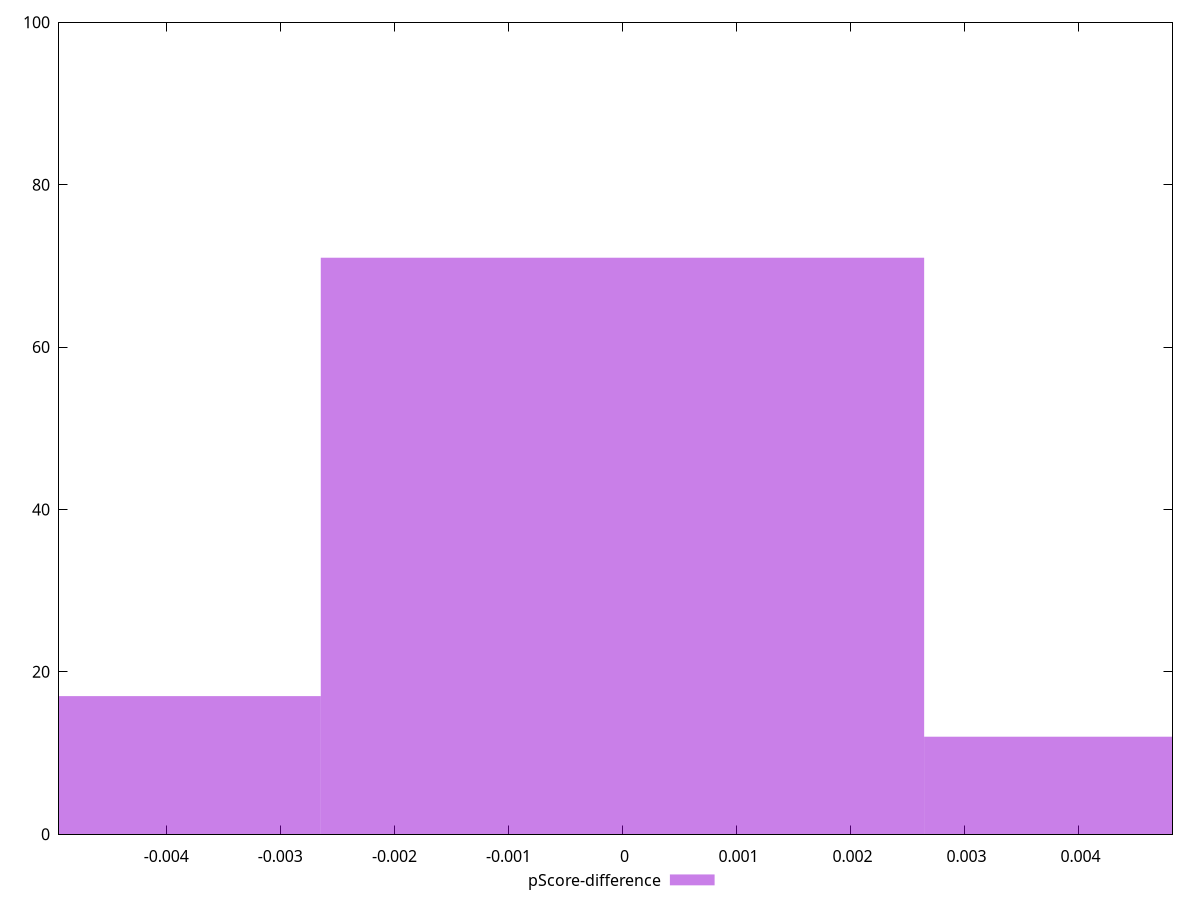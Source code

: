 reset

$pScoreDifference <<EOF
0 71
0.00529126820283664 12
-0.00529126820283664 17
EOF

set key outside below
set boxwidth 0.00529126820283664
set xrange [-0.004941176470588227:0.0048235294117647265]
set yrange [0:100]
set trange [0:100]
set style fill transparent solid 0.5 noborder
set terminal svg size 640, 490 enhanced background rgb 'white'
set output "report_00015_2021-02-09T16-11-33.973Z/uses-rel-preload/samples/pages/pScore-difference/histogram.svg"

plot $pScoreDifference title "pScore-difference" with boxes

reset
